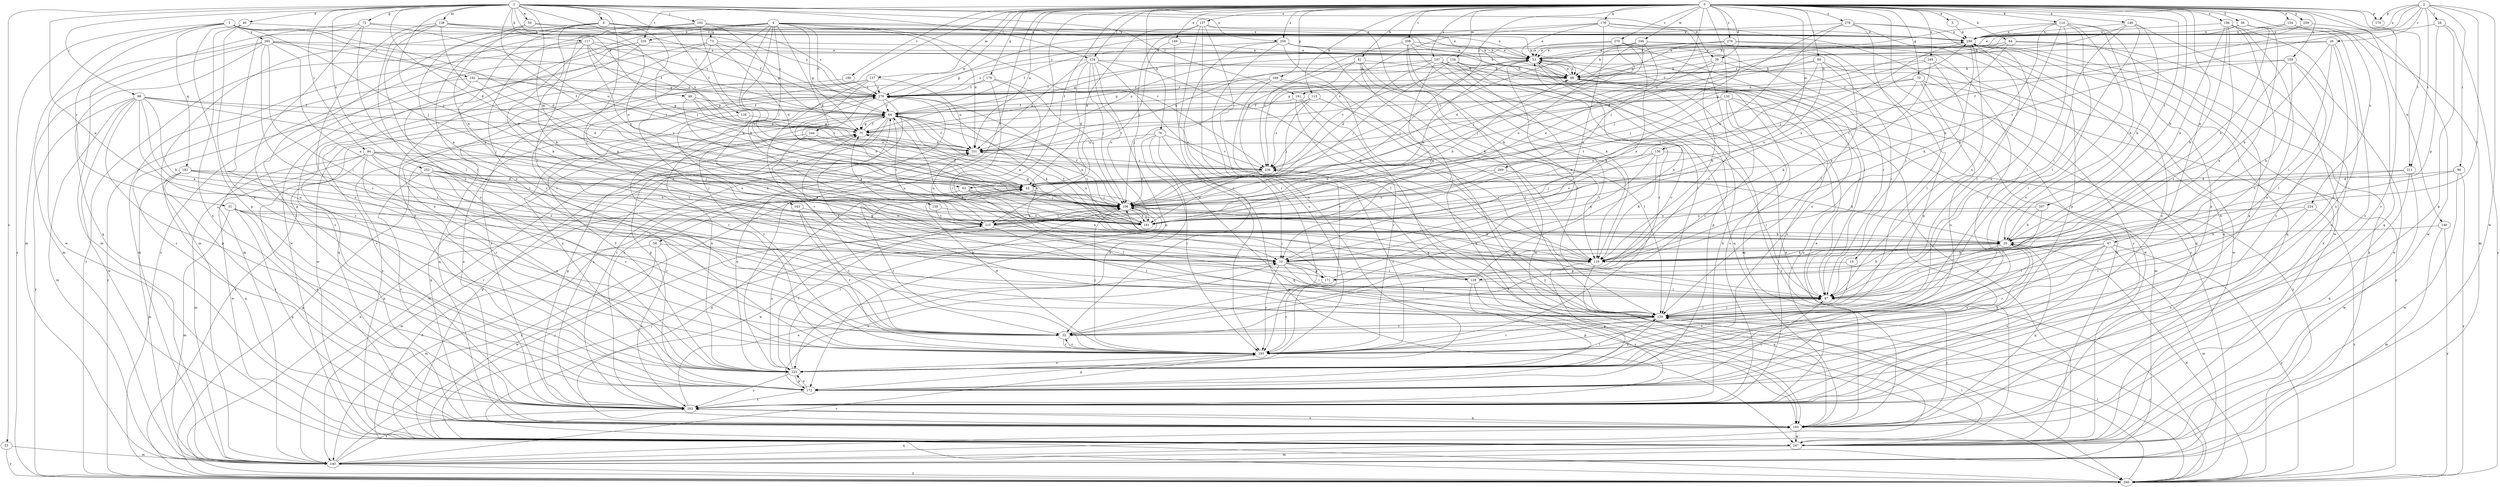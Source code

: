 strict digraph  {
0;
1;
2;
3;
4;
5;
6;
10;
19;
20;
23;
26;
28;
31;
32;
39;
40;
43;
47;
48;
50;
53;
56;
58;
63;
64;
70;
72;
73;
75;
76;
81;
84;
86;
89;
94;
96;
97;
98;
102;
108;
113;
114;
117;
119;
120;
124;
126;
128;
129;
134;
136;
137;
138;
139;
140;
146;
148;
149;
151;
154;
157;
159;
161;
163;
169;
170;
171;
172;
176;
179;
182;
183;
188;
191;
192;
193;
196;
197;
203;
207;
208;
211;
215;
224;
225;
235;
236;
244;
246;
247;
249;
250;
252;
258;
259;
265;
268;
269;
270;
276;
278;
279;
0 -> 5  [label=a];
0 -> 19  [label=b];
0 -> 20  [label=b];
0 -> 39  [label=d];
0 -> 47  [label=e];
0 -> 56  [label=f];
0 -> 58  [label=f];
0 -> 63  [label=f];
0 -> 70  [label=g];
0 -> 76  [label=h];
0 -> 81  [label=h];
0 -> 84  [label=h];
0 -> 89  [label=i];
0 -> 113  [label=k];
0 -> 114  [label=k];
0 -> 120  [label=l];
0 -> 124  [label=l];
0 -> 134  [label=m];
0 -> 136  [label=m];
0 -> 137  [label=m];
0 -> 146  [label=n];
0 -> 148  [label=n];
0 -> 149  [label=n];
0 -> 151  [label=n];
0 -> 154  [label=o];
0 -> 157  [label=o];
0 -> 159  [label=o];
0 -> 163  [label=p];
0 -> 169  [label=p];
0 -> 170  [label=p];
0 -> 176  [label=q];
0 -> 179  [label=q];
0 -> 188  [label=r];
0 -> 191  [label=r];
0 -> 196  [label=s];
0 -> 197  [label=s];
0 -> 203  [label=s];
0 -> 207  [label=t];
0 -> 208  [label=t];
0 -> 211  [label=t];
0 -> 224  [label=u];
0 -> 225  [label=u];
0 -> 235  [label=v];
0 -> 244  [label=w];
0 -> 246  [label=w];
0 -> 249  [label=x];
0 -> 250  [label=x];
0 -> 259  [label=y];
0 -> 269  [label=z];
0 -> 270  [label=z];
0 -> 276  [label=z];
0 -> 278  [label=z];
1 -> 6  [label=a];
1 -> 10  [label=a];
1 -> 23  [label=c];
1 -> 39  [label=d];
1 -> 40  [label=d];
1 -> 43  [label=d];
1 -> 48  [label=e];
1 -> 50  [label=e];
1 -> 63  [label=f];
1 -> 72  [label=g];
1 -> 94  [label=i];
1 -> 98  [label=j];
1 -> 102  [label=j];
1 -> 108  [label=j];
1 -> 117  [label=k];
1 -> 124  [label=l];
1 -> 126  [label=l];
1 -> 128  [label=l];
1 -> 138  [label=m];
1 -> 139  [label=m];
1 -> 161  [label=o];
1 -> 191  [label=r];
1 -> 250  [label=x];
1 -> 252  [label=x];
2 -> 26  [label=c];
2 -> 28  [label=c];
2 -> 63  [label=f];
2 -> 96  [label=i];
2 -> 128  [label=l];
2 -> 170  [label=p];
2 -> 211  [label=t];
2 -> 215  [label=t];
2 -> 247  [label=w];
2 -> 258  [label=x];
3 -> 31  [label=c];
3 -> 43  [label=d];
3 -> 86  [label=h];
3 -> 108  [label=j];
3 -> 140  [label=m];
3 -> 182  [label=q];
3 -> 192  [label=r];
3 -> 265  [label=y];
3 -> 268  [label=y];
4 -> 20  [label=b];
4 -> 43  [label=d];
4 -> 53  [label=e];
4 -> 64  [label=f];
4 -> 73  [label=g];
4 -> 75  [label=g];
4 -> 86  [label=h];
4 -> 108  [label=j];
4 -> 151  [label=n];
4 -> 161  [label=o];
4 -> 171  [label=p];
4 -> 193  [label=r];
4 -> 225  [label=u];
4 -> 235  [label=v];
4 -> 236  [label=v];
4 -> 268  [label=y];
5 -> 258  [label=x];
6 -> 10  [label=a];
6 -> 32  [label=c];
6 -> 86  [label=h];
6 -> 108  [label=j];
6 -> 119  [label=k];
6 -> 140  [label=m];
6 -> 258  [label=x];
6 -> 279  [label=z];
10 -> 97  [label=i];
10 -> 128  [label=l];
10 -> 129  [label=l];
10 -> 171  [label=p];
10 -> 193  [label=r];
19 -> 129  [label=l];
19 -> 171  [label=p];
20 -> 10  [label=a];
20 -> 64  [label=f];
20 -> 97  [label=i];
20 -> 119  [label=k];
20 -> 183  [label=q];
20 -> 225  [label=u];
23 -> 140  [label=m];
23 -> 268  [label=y];
26 -> 20  [label=b];
26 -> 53  [label=e];
26 -> 97  [label=i];
26 -> 193  [label=r];
26 -> 225  [label=u];
26 -> 279  [label=z];
28 -> 171  [label=p];
28 -> 172  [label=p];
28 -> 258  [label=x];
28 -> 268  [label=y];
31 -> 32  [label=c];
31 -> 140  [label=m];
31 -> 172  [label=p];
31 -> 183  [label=q];
31 -> 193  [label=r];
31 -> 215  [label=t];
32 -> 193  [label=r];
39 -> 86  [label=h];
39 -> 108  [label=j];
39 -> 119  [label=k];
39 -> 247  [label=w];
40 -> 172  [label=p];
40 -> 203  [label=s];
40 -> 225  [label=u];
40 -> 258  [label=x];
43 -> 108  [label=j];
43 -> 193  [label=r];
43 -> 247  [label=w];
43 -> 268  [label=y];
47 -> 10  [label=a];
47 -> 97  [label=i];
47 -> 119  [label=k];
47 -> 140  [label=m];
47 -> 193  [label=r];
47 -> 203  [label=s];
47 -> 268  [label=y];
48 -> 64  [label=f];
48 -> 151  [label=n];
48 -> 161  [label=o];
48 -> 236  [label=v];
50 -> 10  [label=a];
50 -> 64  [label=f];
50 -> 161  [label=o];
50 -> 258  [label=x];
53 -> 86  [label=h];
53 -> 108  [label=j];
53 -> 172  [label=p];
53 -> 203  [label=s];
53 -> 236  [label=v];
53 -> 247  [label=w];
53 -> 258  [label=x];
56 -> 20  [label=b];
56 -> 53  [label=e];
56 -> 97  [label=i];
56 -> 203  [label=s];
56 -> 258  [label=x];
58 -> 119  [label=k];
58 -> 140  [label=m];
58 -> 203  [label=s];
58 -> 247  [label=w];
63 -> 10  [label=a];
63 -> 108  [label=j];
63 -> 129  [label=l];
63 -> 140  [label=m];
64 -> 75  [label=g];
64 -> 119  [label=k];
64 -> 161  [label=o];
64 -> 172  [label=p];
64 -> 193  [label=r];
64 -> 203  [label=s];
64 -> 215  [label=t];
64 -> 225  [label=u];
70 -> 119  [label=k];
70 -> 203  [label=s];
70 -> 215  [label=t];
70 -> 225  [label=u];
70 -> 268  [label=y];
70 -> 279  [label=z];
72 -> 108  [label=j];
72 -> 129  [label=l];
72 -> 140  [label=m];
72 -> 172  [label=p];
72 -> 225  [label=u];
72 -> 258  [label=x];
73 -> 32  [label=c];
73 -> 43  [label=d];
73 -> 53  [label=e];
73 -> 203  [label=s];
73 -> 225  [label=u];
73 -> 279  [label=z];
75 -> 64  [label=f];
75 -> 140  [label=m];
75 -> 151  [label=n];
76 -> 151  [label=n];
76 -> 183  [label=q];
76 -> 193  [label=r];
76 -> 225  [label=u];
76 -> 236  [label=v];
76 -> 247  [label=w];
81 -> 86  [label=h];
81 -> 119  [label=k];
81 -> 129  [label=l];
81 -> 183  [label=q];
81 -> 193  [label=r];
81 -> 236  [label=v];
84 -> 53  [label=e];
84 -> 64  [label=f];
84 -> 172  [label=p];
84 -> 203  [label=s];
84 -> 215  [label=t];
86 -> 53  [label=e];
86 -> 140  [label=m];
86 -> 183  [label=q];
86 -> 203  [label=s];
86 -> 279  [label=z];
89 -> 75  [label=g];
89 -> 86  [label=h];
89 -> 97  [label=i];
89 -> 161  [label=o];
89 -> 215  [label=t];
89 -> 247  [label=w];
94 -> 108  [label=j];
94 -> 129  [label=l];
94 -> 140  [label=m];
94 -> 161  [label=o];
94 -> 183  [label=q];
94 -> 193  [label=r];
94 -> 215  [label=t];
94 -> 236  [label=v];
94 -> 247  [label=w];
96 -> 43  [label=d];
96 -> 119  [label=k];
96 -> 247  [label=w];
96 -> 268  [label=y];
97 -> 75  [label=g];
97 -> 129  [label=l];
97 -> 258  [label=x];
98 -> 10  [label=a];
98 -> 20  [label=b];
98 -> 32  [label=c];
98 -> 64  [label=f];
98 -> 108  [label=j];
98 -> 140  [label=m];
98 -> 172  [label=p];
98 -> 236  [label=v];
98 -> 247  [label=w];
98 -> 268  [label=y];
102 -> 20  [label=b];
102 -> 53  [label=e];
102 -> 75  [label=g];
102 -> 97  [label=i];
102 -> 203  [label=s];
102 -> 258  [label=x];
108 -> 64  [label=f];
108 -> 97  [label=i];
108 -> 119  [label=k];
108 -> 161  [label=o];
108 -> 215  [label=t];
113 -> 64  [label=f];
113 -> 108  [label=j];
113 -> 129  [label=l];
113 -> 236  [label=v];
114 -> 20  [label=b];
114 -> 43  [label=d];
114 -> 97  [label=i];
114 -> 119  [label=k];
114 -> 129  [label=l];
114 -> 172  [label=p];
114 -> 193  [label=r];
114 -> 225  [label=u];
114 -> 258  [label=x];
117 -> 53  [label=e];
117 -> 64  [label=f];
117 -> 75  [label=g];
117 -> 108  [label=j];
117 -> 119  [label=k];
117 -> 140  [label=m];
117 -> 268  [label=y];
117 -> 279  [label=z];
119 -> 172  [label=p];
119 -> 183  [label=q];
119 -> 279  [label=z];
120 -> 32  [label=c];
120 -> 64  [label=f];
120 -> 151  [label=n];
120 -> 161  [label=o];
120 -> 203  [label=s];
120 -> 247  [label=w];
120 -> 268  [label=y];
124 -> 43  [label=d];
124 -> 86  [label=h];
124 -> 108  [label=j];
124 -> 119  [label=k];
124 -> 129  [label=l];
124 -> 151  [label=n];
124 -> 161  [label=o];
124 -> 172  [label=p];
124 -> 279  [label=z];
126 -> 75  [label=g];
126 -> 119  [label=k];
128 -> 20  [label=b];
128 -> 53  [label=e];
128 -> 64  [label=f];
128 -> 97  [label=i];
128 -> 172  [label=p];
128 -> 203  [label=s];
129 -> 32  [label=c];
129 -> 64  [label=f];
129 -> 97  [label=i];
129 -> 193  [label=r];
129 -> 225  [label=u];
129 -> 258  [label=x];
129 -> 268  [label=y];
134 -> 32  [label=c];
134 -> 75  [label=g];
134 -> 86  [label=h];
134 -> 97  [label=i];
134 -> 108  [label=j];
134 -> 183  [label=q];
136 -> 10  [label=a];
136 -> 97  [label=i];
136 -> 119  [label=k];
136 -> 161  [label=o];
136 -> 236  [label=v];
137 -> 32  [label=c];
137 -> 151  [label=n];
137 -> 161  [label=o];
137 -> 183  [label=q];
137 -> 203  [label=s];
137 -> 279  [label=z];
138 -> 32  [label=c];
138 -> 129  [label=l];
138 -> 151  [label=n];
138 -> 161  [label=o];
138 -> 225  [label=u];
138 -> 258  [label=x];
138 -> 279  [label=z];
139 -> 161  [label=o];
139 -> 215  [label=t];
140 -> 108  [label=j];
140 -> 129  [label=l];
140 -> 183  [label=q];
140 -> 193  [label=r];
140 -> 203  [label=s];
140 -> 258  [label=x];
140 -> 268  [label=y];
146 -> 20  [label=b];
146 -> 140  [label=m];
146 -> 268  [label=y];
148 -> 20  [label=b];
148 -> 97  [label=i];
148 -> 129  [label=l];
148 -> 151  [label=n];
148 -> 247  [label=w];
148 -> 258  [label=x];
149 -> 53  [label=e];
149 -> 193  [label=r];
149 -> 215  [label=t];
151 -> 64  [label=f];
151 -> 225  [label=u];
151 -> 236  [label=v];
154 -> 86  [label=h];
154 -> 140  [label=m];
154 -> 183  [label=q];
154 -> 258  [label=x];
157 -> 10  [label=a];
157 -> 43  [label=d];
157 -> 108  [label=j];
157 -> 119  [label=k];
157 -> 193  [label=r];
157 -> 225  [label=u];
157 -> 258  [label=x];
159 -> 10  [label=a];
159 -> 75  [label=g];
159 -> 86  [label=h];
159 -> 119  [label=k];
159 -> 129  [label=l];
159 -> 247  [label=w];
161 -> 75  [label=g];
161 -> 86  [label=h];
161 -> 108  [label=j];
161 -> 151  [label=n];
161 -> 258  [label=x];
163 -> 32  [label=c];
163 -> 161  [label=o];
163 -> 193  [label=r];
169 -> 108  [label=j];
169 -> 129  [label=l];
169 -> 183  [label=q];
169 -> 268  [label=y];
169 -> 279  [label=z];
171 -> 53  [label=e];
171 -> 108  [label=j];
171 -> 193  [label=r];
172 -> 10  [label=a];
172 -> 97  [label=i];
172 -> 203  [label=s];
172 -> 225  [label=u];
172 -> 279  [label=z];
176 -> 10  [label=a];
176 -> 32  [label=c];
176 -> 53  [label=e];
176 -> 75  [label=g];
176 -> 236  [label=v];
176 -> 258  [label=x];
176 -> 268  [label=y];
179 -> 10  [label=a];
179 -> 97  [label=i];
179 -> 108  [label=j];
179 -> 247  [label=w];
179 -> 279  [label=z];
182 -> 43  [label=d];
182 -> 140  [label=m];
182 -> 161  [label=o];
182 -> 183  [label=q];
182 -> 203  [label=s];
182 -> 215  [label=t];
183 -> 43  [label=d];
183 -> 53  [label=e];
183 -> 97  [label=i];
183 -> 203  [label=s];
183 -> 247  [label=w];
183 -> 279  [label=z];
188 -> 203  [label=s];
188 -> 279  [label=z];
191 -> 64  [label=f];
191 -> 97  [label=i];
191 -> 193  [label=r];
191 -> 268  [label=y];
192 -> 43  [label=d];
192 -> 75  [label=g];
192 -> 203  [label=s];
192 -> 268  [label=y];
192 -> 279  [label=z];
193 -> 32  [label=c];
193 -> 43  [label=d];
193 -> 108  [label=j];
193 -> 172  [label=p];
193 -> 225  [label=u];
196 -> 20  [label=b];
196 -> 32  [label=c];
196 -> 119  [label=k];
196 -> 193  [label=r];
196 -> 203  [label=s];
196 -> 225  [label=u];
196 -> 258  [label=x];
197 -> 10  [label=a];
197 -> 32  [label=c];
197 -> 43  [label=d];
197 -> 64  [label=f];
197 -> 86  [label=h];
197 -> 129  [label=l];
197 -> 151  [label=n];
197 -> 268  [label=y];
203 -> 10  [label=a];
203 -> 75  [label=g];
203 -> 86  [label=h];
203 -> 183  [label=q];
203 -> 279  [label=z];
207 -> 20  [label=b];
207 -> 97  [label=i];
207 -> 161  [label=o];
208 -> 53  [label=e];
208 -> 97  [label=i];
208 -> 119  [label=k];
208 -> 140  [label=m];
208 -> 193  [label=r];
208 -> 236  [label=v];
211 -> 43  [label=d];
211 -> 108  [label=j];
211 -> 183  [label=q];
211 -> 247  [label=w];
215 -> 20  [label=b];
215 -> 53  [label=e];
215 -> 75  [label=g];
215 -> 108  [label=j];
215 -> 129  [label=l];
215 -> 151  [label=n];
215 -> 225  [label=u];
224 -> 32  [label=c];
224 -> 161  [label=o];
224 -> 203  [label=s];
224 -> 268  [label=y];
225 -> 20  [label=b];
225 -> 64  [label=f];
225 -> 108  [label=j];
225 -> 129  [label=l];
225 -> 172  [label=p];
225 -> 203  [label=s];
225 -> 215  [label=t];
235 -> 53  [label=e];
235 -> 140  [label=m];
235 -> 172  [label=p];
235 -> 247  [label=w];
236 -> 43  [label=d];
236 -> 161  [label=o];
236 -> 193  [label=r];
244 -> 10  [label=a];
244 -> 43  [label=d];
244 -> 151  [label=n];
244 -> 183  [label=q];
246 -> 43  [label=d];
246 -> 53  [label=e];
246 -> 75  [label=g];
246 -> 108  [label=j];
246 -> 129  [label=l];
246 -> 161  [label=o];
246 -> 172  [label=p];
246 -> 236  [label=v];
247 -> 53  [label=e];
247 -> 75  [label=g];
247 -> 108  [label=j];
247 -> 140  [label=m];
247 -> 258  [label=x];
247 -> 279  [label=z];
249 -> 86  [label=h];
249 -> 108  [label=j];
249 -> 119  [label=k];
249 -> 129  [label=l];
249 -> 183  [label=q];
250 -> 32  [label=c];
250 -> 53  [label=e];
250 -> 64  [label=f];
250 -> 86  [label=h];
250 -> 119  [label=k];
250 -> 129  [label=l];
250 -> 225  [label=u];
252 -> 43  [label=d];
252 -> 108  [label=j];
252 -> 193  [label=r];
252 -> 203  [label=s];
252 -> 215  [label=t];
252 -> 225  [label=u];
258 -> 53  [label=e];
258 -> 108  [label=j];
258 -> 119  [label=k];
258 -> 129  [label=l];
258 -> 183  [label=q];
259 -> 86  [label=h];
259 -> 247  [label=w];
259 -> 258  [label=x];
265 -> 10  [label=a];
265 -> 32  [label=c];
265 -> 53  [label=e];
265 -> 64  [label=f];
265 -> 97  [label=i];
265 -> 140  [label=m];
265 -> 151  [label=n];
265 -> 183  [label=q];
265 -> 247  [label=w];
268 -> 20  [label=b];
268 -> 43  [label=d];
268 -> 75  [label=g];
268 -> 129  [label=l];
268 -> 151  [label=n];
268 -> 236  [label=v];
269 -> 20  [label=b];
269 -> 43  [label=d];
269 -> 161  [label=o];
270 -> 10  [label=a];
270 -> 53  [label=e];
270 -> 97  [label=i];
270 -> 151  [label=n];
270 -> 161  [label=o];
270 -> 225  [label=u];
276 -> 53  [label=e];
276 -> 86  [label=h];
276 -> 108  [label=j];
276 -> 183  [label=q];
276 -> 193  [label=r];
276 -> 279  [label=z];
278 -> 97  [label=i];
278 -> 108  [label=j];
278 -> 161  [label=o];
278 -> 172  [label=p];
278 -> 203  [label=s];
278 -> 258  [label=x];
278 -> 279  [label=z];
279 -> 64  [label=f];
279 -> 119  [label=k];
279 -> 183  [label=q];
279 -> 193  [label=r];
279 -> 203  [label=s];
279 -> 268  [label=y];
}
